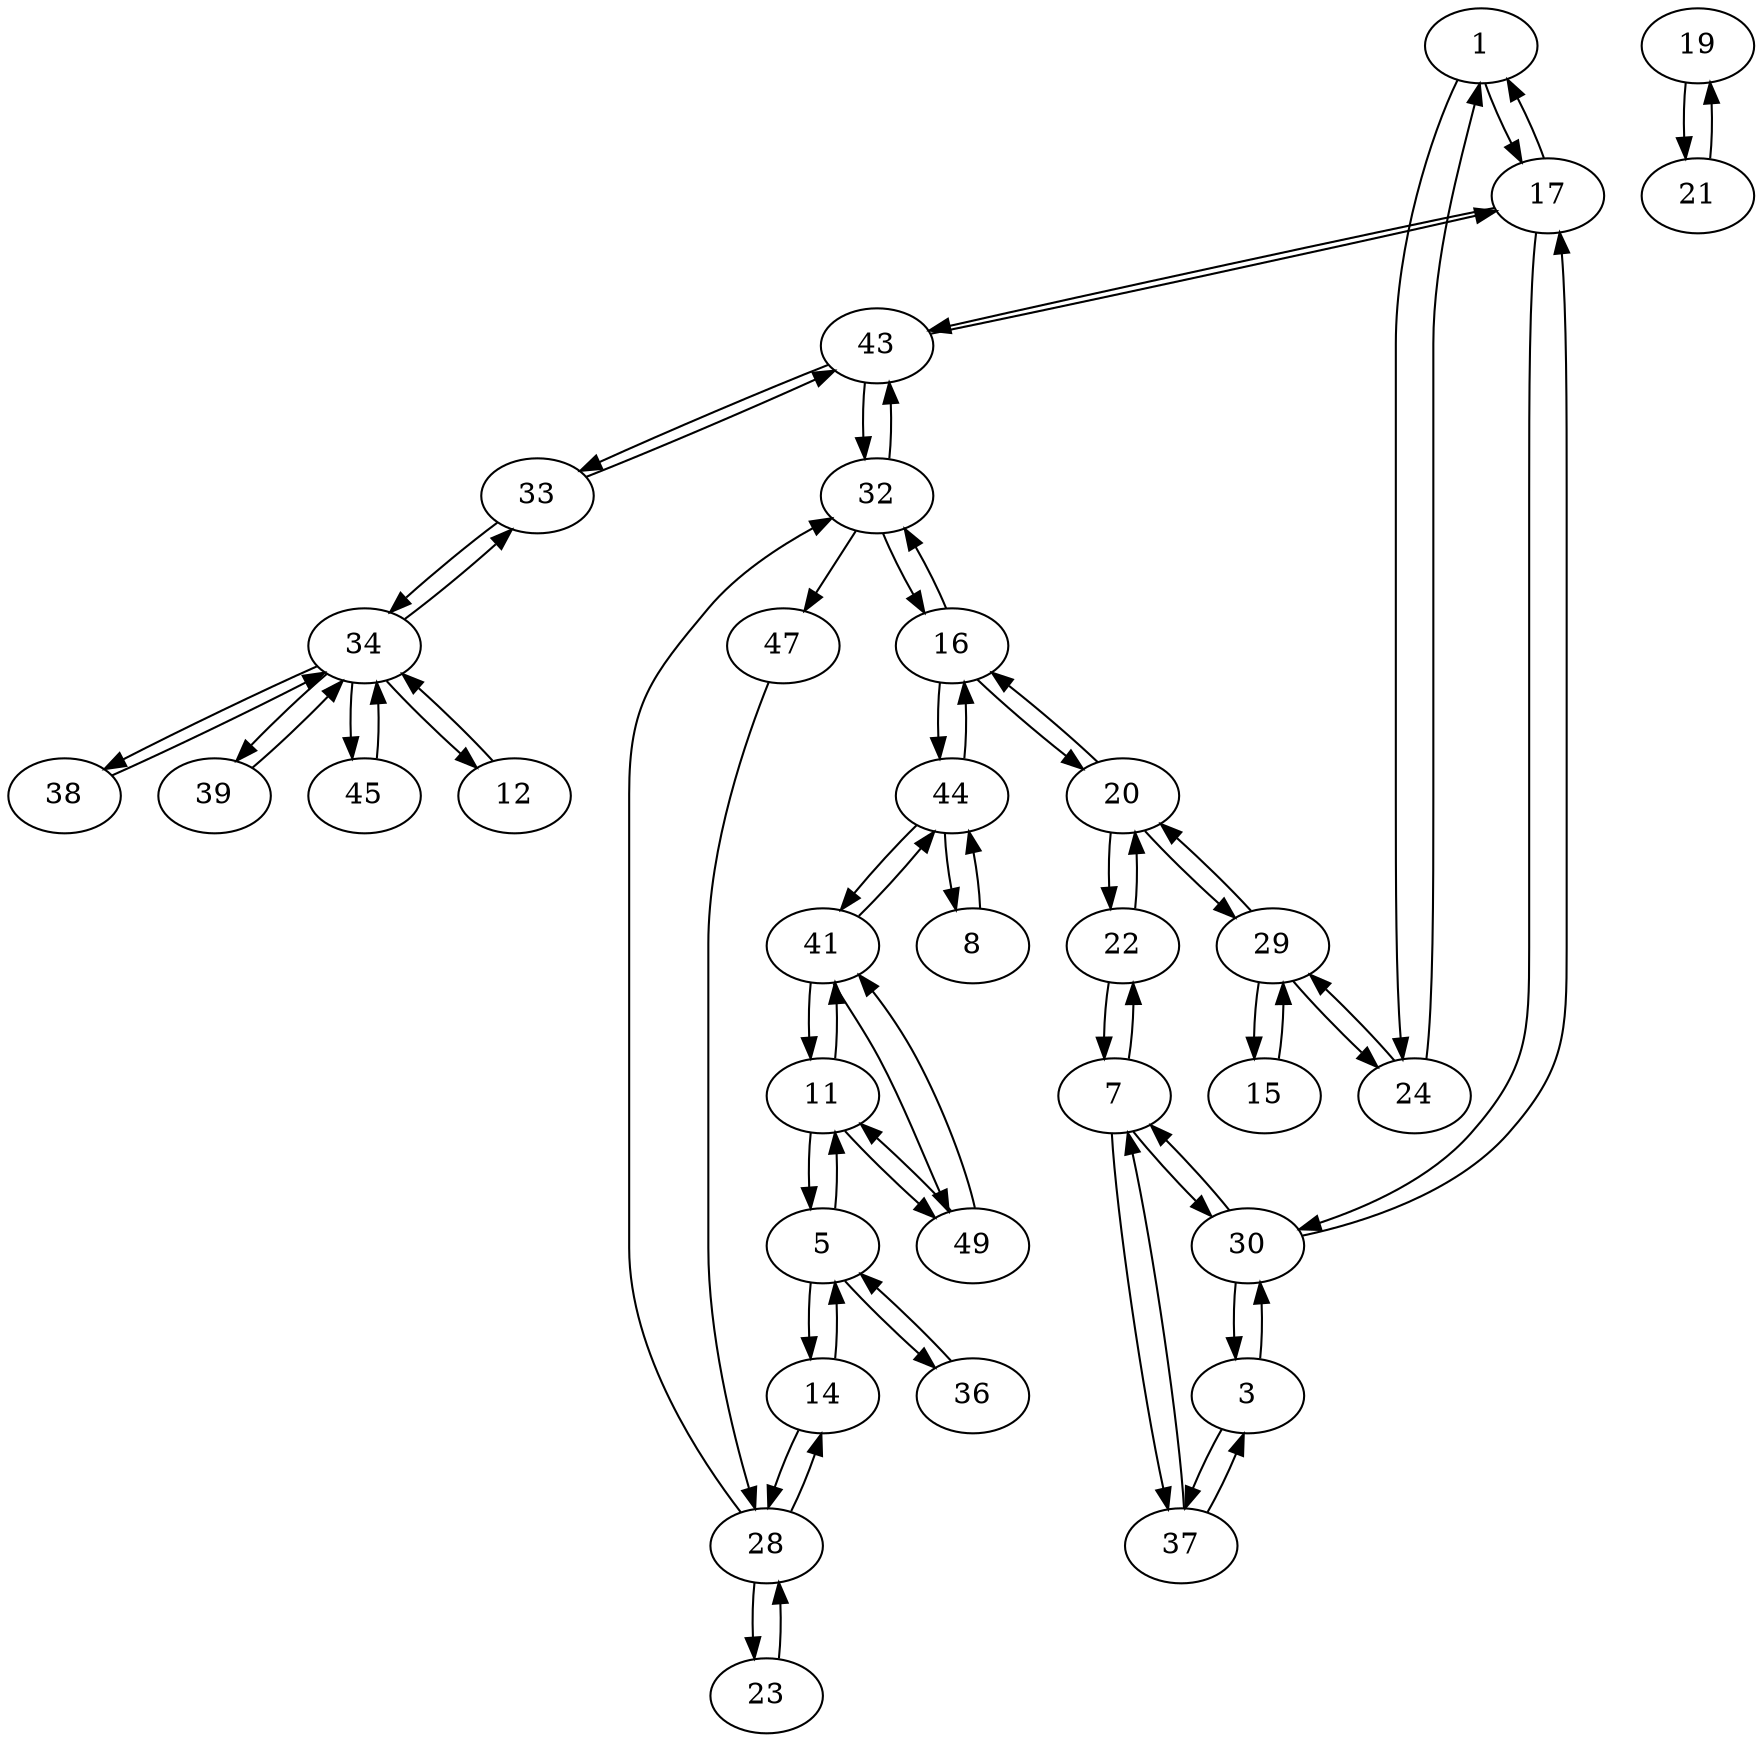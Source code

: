 digraph G {
  1 -> 17;
  1 -> 24;
  3 -> 30;
  3 -> 37;
  5 -> 11;
  5 -> 14;
  5 -> 36;
  7 -> 22;
  7 -> 30;
  7 -> 37;
  8 -> 44;
  11 -> 5;
  11 -> 41;
  11 -> 49;
  12 -> 34;
  14 -> 5;
  14 -> 28;
  15 -> 29;
  16 -> 20;
  16 -> 32;
  16 -> 44;
  17 -> 1;
  17 -> 30;
  17 -> 43;
  19 -> 21;
  20 -> 16;
  20 -> 22;
  20 -> 29;
  21 -> 19;
  22 -> 7;
  22 -> 20;
  23 -> 28;
  24 -> 1;
  24 -> 29;
  28 -> 14;
  28 -> 23;
  28 -> 32;
  29 -> 15;
  29 -> 20;
  29 -> 24;
  30 -> 3;
  30 -> 7;
  30 -> 17;
  32 -> 16;
  32 -> 43;
  32 -> 47;
  33 -> 34;
  33 -> 43;
  34 -> 12;
  34 -> 33;
  34 -> 38;
  34 -> 39;
  34 -> 45;
  36 -> 5;
  37 -> 3;
  37 -> 7;
  38 -> 34;
  39 -> 34;
  41 -> 11;
  41 -> 44;
  41 -> 49;
  43 -> 17;
  43 -> 32;
  43 -> 33;
  44 -> 8;
  44 -> 16;
  44 -> 41;
  45 -> 34;
  47 -> 28;
  49 -> 11;
  49 -> 41;
}